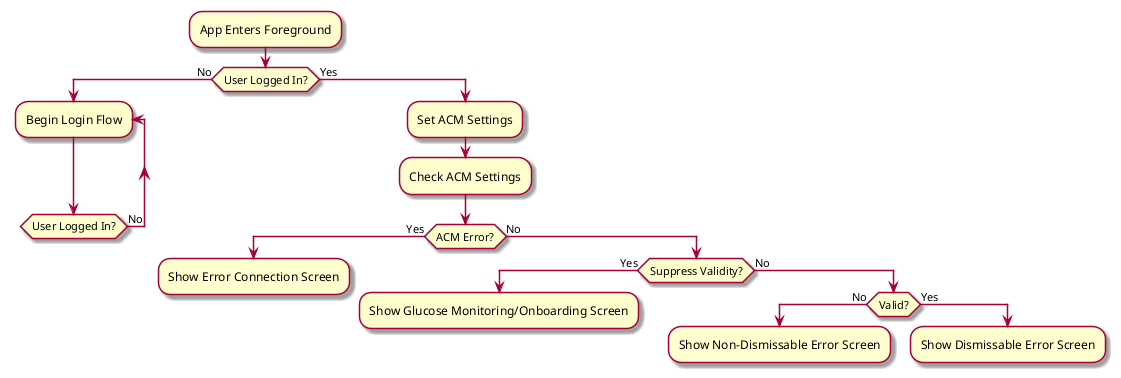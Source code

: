 @startuml
skin rose
:App Enters Foreground;
if (User Logged In?) then (No)
  repeat :Begin Login Flow;
  repeat while (User Logged In?) is (No)
  detach
else (Yes)
  :Set ACM Settings;
  :Check ACM Settings;
  if (ACM Error?) then (Yes)
  :Show Error Connection Screen;
  kill
  else (No)
   if (Suppress Validity?) then (Yes)
   :Show Glucose Monitoring/Onboarding Screen;
   kill
   else (No)
   if (Valid?) then (No)
   :Show Non-Dismissable Error Screen;
   kill
   else (Yes)
   :Show Dismissable Error Screen;
   kill
@enduml